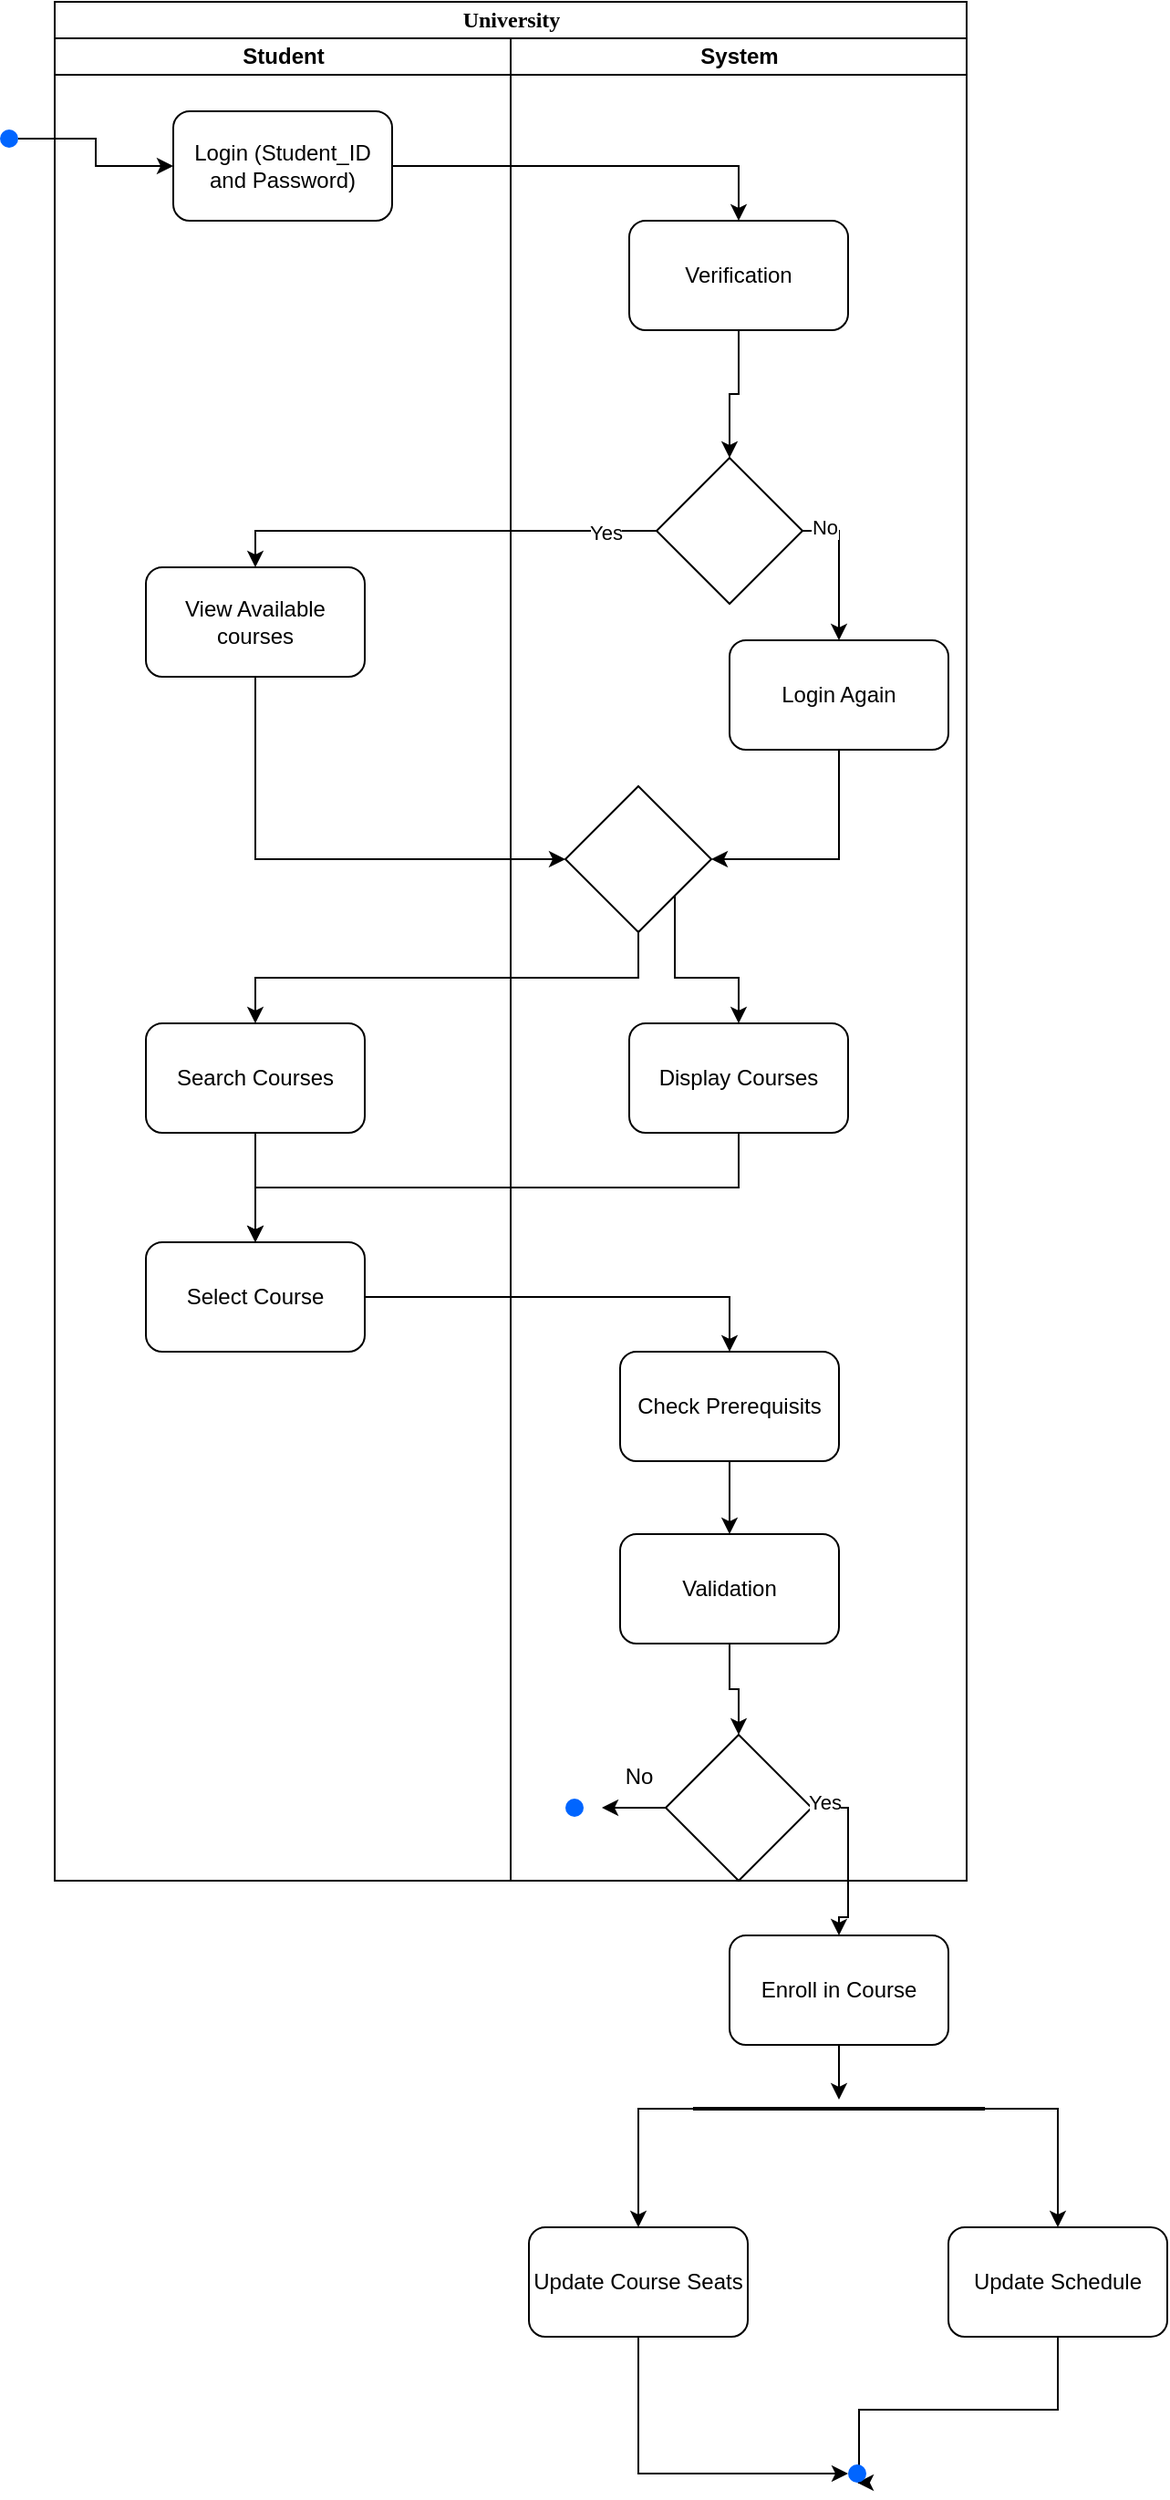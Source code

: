 <mxfile version="24.8.4">
  <diagram name="Page-1" id="0783ab3e-0a74-02c8-0abd-f7b4e66b4bec">
    <mxGraphModel dx="1120" dy="466" grid="1" gridSize="10" guides="1" tooltips="1" connect="1" arrows="1" fold="1" page="1" pageScale="1" pageWidth="850" pageHeight="1100" background="none" math="0" shadow="0">
      <root>
        <mxCell id="0" />
        <mxCell id="1" parent="0" />
        <mxCell id="1c1d494c118603dd-1" value="University" style="swimlane;html=1;childLayout=stackLayout;startSize=20;rounded=0;shadow=0;comic=0;labelBackgroundColor=none;strokeWidth=1;fontFamily=Verdana;fontSize=12;align=center;" parent="1" vertex="1">
          <mxGeometry x="40" y="20" width="500" height="1030" as="geometry" />
        </mxCell>
        <mxCell id="1c1d494c118603dd-2" value="Student" style="swimlane;html=1;startSize=20;" parent="1c1d494c118603dd-1" vertex="1">
          <mxGeometry y="20" width="250" height="1010" as="geometry" />
        </mxCell>
        <mxCell id="XsLnpEFhyd-dqSqakE4T-3" value="Login (Student_ID and Password)" style="rounded=1;whiteSpace=wrap;html=1;" vertex="1" parent="1c1d494c118603dd-2">
          <mxGeometry x="65" y="40" width="120" height="60" as="geometry" />
        </mxCell>
        <mxCell id="XsLnpEFhyd-dqSqakE4T-13" value="View Available courses" style="rounded=1;whiteSpace=wrap;html=1;" vertex="1" parent="1c1d494c118603dd-2">
          <mxGeometry x="50" y="290" width="120" height="60" as="geometry" />
        </mxCell>
        <mxCell id="XsLnpEFhyd-dqSqakE4T-24" style="edgeStyle=orthogonalEdgeStyle;rounded=0;orthogonalLoop=1;jettySize=auto;html=1;exitX=0.5;exitY=1;exitDx=0;exitDy=0;entryX=0.5;entryY=0;entryDx=0;entryDy=0;" edge="1" parent="1c1d494c118603dd-2" source="XsLnpEFhyd-dqSqakE4T-19" target="XsLnpEFhyd-dqSqakE4T-23">
          <mxGeometry relative="1" as="geometry" />
        </mxCell>
        <mxCell id="XsLnpEFhyd-dqSqakE4T-19" value="Search Courses" style="rounded=1;whiteSpace=wrap;html=1;" vertex="1" parent="1c1d494c118603dd-2">
          <mxGeometry x="50" y="540" width="120" height="60" as="geometry" />
        </mxCell>
        <mxCell id="XsLnpEFhyd-dqSqakE4T-23" value="Select Course" style="rounded=1;whiteSpace=wrap;html=1;" vertex="1" parent="1c1d494c118603dd-2">
          <mxGeometry x="50" y="660" width="120" height="60" as="geometry" />
        </mxCell>
        <mxCell id="1c1d494c118603dd-3" value="System" style="swimlane;html=1;startSize=20;" parent="1c1d494c118603dd-1" vertex="1">
          <mxGeometry x="250" y="20" width="250" height="1010" as="geometry" />
        </mxCell>
        <mxCell id="XsLnpEFhyd-dqSqakE4T-8" style="edgeStyle=orthogonalEdgeStyle;rounded=0;orthogonalLoop=1;jettySize=auto;html=1;" edge="1" parent="1c1d494c118603dd-3" source="XsLnpEFhyd-dqSqakE4T-5" target="XsLnpEFhyd-dqSqakE4T-7">
          <mxGeometry relative="1" as="geometry" />
        </mxCell>
        <mxCell id="XsLnpEFhyd-dqSqakE4T-5" value="Verification" style="rounded=1;whiteSpace=wrap;html=1;" vertex="1" parent="1c1d494c118603dd-3">
          <mxGeometry x="65" y="100" width="120" height="60" as="geometry" />
        </mxCell>
        <mxCell id="XsLnpEFhyd-dqSqakE4T-11" style="edgeStyle=orthogonalEdgeStyle;rounded=0;orthogonalLoop=1;jettySize=auto;html=1;exitX=1;exitY=0.5;exitDx=0;exitDy=0;entryX=0.5;entryY=0;entryDx=0;entryDy=0;" edge="1" parent="1c1d494c118603dd-3" source="XsLnpEFhyd-dqSqakE4T-7" target="XsLnpEFhyd-dqSqakE4T-9">
          <mxGeometry relative="1" as="geometry" />
        </mxCell>
        <mxCell id="XsLnpEFhyd-dqSqakE4T-12" value="No" style="edgeLabel;html=1;align=center;verticalAlign=middle;resizable=0;points=[];" vertex="1" connectable="0" parent="XsLnpEFhyd-dqSqakE4T-11">
          <mxGeometry x="-0.7" y="2" relative="1" as="geometry">
            <mxPoint as="offset" />
          </mxGeometry>
        </mxCell>
        <mxCell id="XsLnpEFhyd-dqSqakE4T-7" value="" style="rhombus;whiteSpace=wrap;html=1;" vertex="1" parent="1c1d494c118603dd-3">
          <mxGeometry x="80" y="230" width="80" height="80" as="geometry" />
        </mxCell>
        <mxCell id="XsLnpEFhyd-dqSqakE4T-17" style="edgeStyle=orthogonalEdgeStyle;rounded=0;orthogonalLoop=1;jettySize=auto;html=1;exitX=0.5;exitY=1;exitDx=0;exitDy=0;entryX=1;entryY=0.5;entryDx=0;entryDy=0;" edge="1" parent="1c1d494c118603dd-3" source="XsLnpEFhyd-dqSqakE4T-9" target="XsLnpEFhyd-dqSqakE4T-16">
          <mxGeometry relative="1" as="geometry" />
        </mxCell>
        <mxCell id="XsLnpEFhyd-dqSqakE4T-9" value="Login Again" style="rounded=1;whiteSpace=wrap;html=1;" vertex="1" parent="1c1d494c118603dd-3">
          <mxGeometry x="120" y="330" width="120" height="60" as="geometry" />
        </mxCell>
        <mxCell id="XsLnpEFhyd-dqSqakE4T-22" style="edgeStyle=orthogonalEdgeStyle;rounded=0;orthogonalLoop=1;jettySize=auto;html=1;exitX=1;exitY=1;exitDx=0;exitDy=0;entryX=0.5;entryY=0;entryDx=0;entryDy=0;" edge="1" parent="1c1d494c118603dd-3" source="XsLnpEFhyd-dqSqakE4T-16" target="XsLnpEFhyd-dqSqakE4T-20">
          <mxGeometry relative="1" as="geometry" />
        </mxCell>
        <mxCell id="XsLnpEFhyd-dqSqakE4T-16" value="" style="rhombus;whiteSpace=wrap;html=1;" vertex="1" parent="1c1d494c118603dd-3">
          <mxGeometry x="30" y="410" width="80" height="80" as="geometry" />
        </mxCell>
        <mxCell id="XsLnpEFhyd-dqSqakE4T-20" value="Display Courses" style="rounded=1;whiteSpace=wrap;html=1;" vertex="1" parent="1c1d494c118603dd-3">
          <mxGeometry x="65" y="540" width="120" height="60" as="geometry" />
        </mxCell>
        <mxCell id="XsLnpEFhyd-dqSqakE4T-29" style="edgeStyle=orthogonalEdgeStyle;rounded=0;orthogonalLoop=1;jettySize=auto;html=1;exitX=0.5;exitY=1;exitDx=0;exitDy=0;entryX=0.5;entryY=0;entryDx=0;entryDy=0;" edge="1" parent="1c1d494c118603dd-3" source="XsLnpEFhyd-dqSqakE4T-26" target="XsLnpEFhyd-dqSqakE4T-28">
          <mxGeometry relative="1" as="geometry" />
        </mxCell>
        <mxCell id="XsLnpEFhyd-dqSqakE4T-26" value="Check Prerequisits" style="rounded=1;whiteSpace=wrap;html=1;" vertex="1" parent="1c1d494c118603dd-3">
          <mxGeometry x="60" y="720" width="120" height="60" as="geometry" />
        </mxCell>
        <mxCell id="XsLnpEFhyd-dqSqakE4T-32" style="edgeStyle=orthogonalEdgeStyle;rounded=0;orthogonalLoop=1;jettySize=auto;html=1;exitX=0.5;exitY=1;exitDx=0;exitDy=0;entryX=0.5;entryY=0;entryDx=0;entryDy=0;" edge="1" parent="1c1d494c118603dd-3" source="XsLnpEFhyd-dqSqakE4T-28" target="XsLnpEFhyd-dqSqakE4T-31">
          <mxGeometry relative="1" as="geometry" />
        </mxCell>
        <mxCell id="XsLnpEFhyd-dqSqakE4T-28" value="Validation" style="rounded=1;whiteSpace=wrap;html=1;" vertex="1" parent="1c1d494c118603dd-3">
          <mxGeometry x="60" y="820" width="120" height="60" as="geometry" />
        </mxCell>
        <mxCell id="XsLnpEFhyd-dqSqakE4T-37" style="edgeStyle=orthogonalEdgeStyle;rounded=0;orthogonalLoop=1;jettySize=auto;html=1;exitX=0;exitY=0.5;exitDx=0;exitDy=0;" edge="1" parent="1c1d494c118603dd-3" source="XsLnpEFhyd-dqSqakE4T-31">
          <mxGeometry relative="1" as="geometry">
            <mxPoint x="50" y="970" as="targetPoint" />
          </mxGeometry>
        </mxCell>
        <mxCell id="XsLnpEFhyd-dqSqakE4T-31" value="" style="rhombus;whiteSpace=wrap;html=1;" vertex="1" parent="1c1d494c118603dd-3">
          <mxGeometry x="85" y="930" width="80" height="80" as="geometry" />
        </mxCell>
        <mxCell id="XsLnpEFhyd-dqSqakE4T-36" value="" style="shape=ellipse;fillColor=#0065FF;strokeColor=none;html=1;sketch=0;" vertex="1" parent="1c1d494c118603dd-3">
          <mxGeometry x="30" y="965" width="10" height="10" as="geometry" />
        </mxCell>
        <mxCell id="XsLnpEFhyd-dqSqakE4T-6" style="edgeStyle=orthogonalEdgeStyle;rounded=0;orthogonalLoop=1;jettySize=auto;html=1;entryX=0.5;entryY=0;entryDx=0;entryDy=0;" edge="1" parent="1c1d494c118603dd-1" source="XsLnpEFhyd-dqSqakE4T-3" target="XsLnpEFhyd-dqSqakE4T-5">
          <mxGeometry relative="1" as="geometry" />
        </mxCell>
        <mxCell id="XsLnpEFhyd-dqSqakE4T-14" style="edgeStyle=orthogonalEdgeStyle;rounded=0;orthogonalLoop=1;jettySize=auto;html=1;exitX=0;exitY=0.5;exitDx=0;exitDy=0;entryX=0.5;entryY=0;entryDx=0;entryDy=0;" edge="1" parent="1c1d494c118603dd-1" source="XsLnpEFhyd-dqSqakE4T-7" target="XsLnpEFhyd-dqSqakE4T-13">
          <mxGeometry relative="1" as="geometry" />
        </mxCell>
        <mxCell id="XsLnpEFhyd-dqSqakE4T-15" value="Yes" style="edgeLabel;html=1;align=center;verticalAlign=middle;resizable=0;points=[];" vertex="1" connectable="0" parent="XsLnpEFhyd-dqSqakE4T-14">
          <mxGeometry x="-0.767" y="1" relative="1" as="geometry">
            <mxPoint as="offset" />
          </mxGeometry>
        </mxCell>
        <mxCell id="XsLnpEFhyd-dqSqakE4T-18" style="edgeStyle=orthogonalEdgeStyle;rounded=0;orthogonalLoop=1;jettySize=auto;html=1;exitX=0.5;exitY=1;exitDx=0;exitDy=0;entryX=0;entryY=0.5;entryDx=0;entryDy=0;" edge="1" parent="1c1d494c118603dd-1" source="XsLnpEFhyd-dqSqakE4T-13" target="XsLnpEFhyd-dqSqakE4T-16">
          <mxGeometry relative="1" as="geometry" />
        </mxCell>
        <mxCell id="XsLnpEFhyd-dqSqakE4T-21" style="edgeStyle=orthogonalEdgeStyle;rounded=0;orthogonalLoop=1;jettySize=auto;html=1;exitX=0.5;exitY=1;exitDx=0;exitDy=0;entryX=0.5;entryY=0;entryDx=0;entryDy=0;" edge="1" parent="1c1d494c118603dd-1" source="XsLnpEFhyd-dqSqakE4T-16" target="XsLnpEFhyd-dqSqakE4T-19">
          <mxGeometry relative="1" as="geometry" />
        </mxCell>
        <mxCell id="XsLnpEFhyd-dqSqakE4T-25" style="edgeStyle=orthogonalEdgeStyle;rounded=0;orthogonalLoop=1;jettySize=auto;html=1;exitX=0.5;exitY=1;exitDx=0;exitDy=0;entryX=0.5;entryY=0;entryDx=0;entryDy=0;" edge="1" parent="1c1d494c118603dd-1" source="XsLnpEFhyd-dqSqakE4T-20" target="XsLnpEFhyd-dqSqakE4T-23">
          <mxGeometry relative="1" as="geometry" />
        </mxCell>
        <mxCell id="XsLnpEFhyd-dqSqakE4T-27" style="edgeStyle=orthogonalEdgeStyle;rounded=0;orthogonalLoop=1;jettySize=auto;html=1;exitX=1;exitY=0.5;exitDx=0;exitDy=0;entryX=0.5;entryY=0;entryDx=0;entryDy=0;" edge="1" parent="1c1d494c118603dd-1" source="XsLnpEFhyd-dqSqakE4T-23" target="XsLnpEFhyd-dqSqakE4T-26">
          <mxGeometry relative="1" as="geometry" />
        </mxCell>
        <mxCell id="XsLnpEFhyd-dqSqakE4T-4" style="edgeStyle=orthogonalEdgeStyle;rounded=0;orthogonalLoop=1;jettySize=auto;html=1;entryX=0;entryY=0.5;entryDx=0;entryDy=0;" edge="1" parent="1" source="XsLnpEFhyd-dqSqakE4T-2" target="XsLnpEFhyd-dqSqakE4T-3">
          <mxGeometry relative="1" as="geometry" />
        </mxCell>
        <mxCell id="XsLnpEFhyd-dqSqakE4T-2" value="" style="shape=ellipse;fillColor=#0065FF;strokeColor=none;html=1;sketch=0;" vertex="1" parent="1">
          <mxGeometry x="10" y="90" width="10" height="10" as="geometry" />
        </mxCell>
        <mxCell id="XsLnpEFhyd-dqSqakE4T-44" style="edgeStyle=orthogonalEdgeStyle;rounded=0;orthogonalLoop=1;jettySize=auto;html=1;exitX=0.5;exitY=1;exitDx=0;exitDy=0;" edge="1" parent="1" source="XsLnpEFhyd-dqSqakE4T-33" target="XsLnpEFhyd-dqSqakE4T-43">
          <mxGeometry relative="1" as="geometry" />
        </mxCell>
        <mxCell id="XsLnpEFhyd-dqSqakE4T-33" value="Enroll in Course" style="rounded=1;whiteSpace=wrap;html=1;" vertex="1" parent="1">
          <mxGeometry x="410" y="1080" width="120" height="60" as="geometry" />
        </mxCell>
        <mxCell id="XsLnpEFhyd-dqSqakE4T-34" style="edgeStyle=orthogonalEdgeStyle;rounded=0;orthogonalLoop=1;jettySize=auto;html=1;exitX=1;exitY=0.5;exitDx=0;exitDy=0;entryX=0.5;entryY=0;entryDx=0;entryDy=0;" edge="1" parent="1" source="XsLnpEFhyd-dqSqakE4T-31" target="XsLnpEFhyd-dqSqakE4T-33">
          <mxGeometry relative="1" as="geometry" />
        </mxCell>
        <mxCell id="XsLnpEFhyd-dqSqakE4T-39" value="Yes" style="edgeLabel;html=1;align=center;verticalAlign=middle;resizable=0;points=[];" vertex="1" connectable="0" parent="XsLnpEFhyd-dqSqakE4T-34">
          <mxGeometry x="-0.853" y="3" relative="1" as="geometry">
            <mxPoint as="offset" />
          </mxGeometry>
        </mxCell>
        <mxCell id="XsLnpEFhyd-dqSqakE4T-38" value="No" style="text;html=1;align=center;verticalAlign=middle;resizable=0;points=[];autosize=1;strokeColor=none;fillColor=none;" vertex="1" parent="1">
          <mxGeometry x="340" y="978" width="40" height="30" as="geometry" />
        </mxCell>
        <mxCell id="XsLnpEFhyd-dqSqakE4T-47" style="edgeStyle=orthogonalEdgeStyle;rounded=0;orthogonalLoop=1;jettySize=auto;html=1;exitX=0;exitY=0.5;exitDx=0;exitDy=0;exitPerimeter=0;entryX=0.5;entryY=0;entryDx=0;entryDy=0;" edge="1" parent="1" source="XsLnpEFhyd-dqSqakE4T-43" target="XsLnpEFhyd-dqSqakE4T-45">
          <mxGeometry relative="1" as="geometry" />
        </mxCell>
        <mxCell id="XsLnpEFhyd-dqSqakE4T-48" style="edgeStyle=orthogonalEdgeStyle;rounded=0;orthogonalLoop=1;jettySize=auto;html=1;exitX=1;exitY=0.5;exitDx=0;exitDy=0;exitPerimeter=0;" edge="1" parent="1" source="XsLnpEFhyd-dqSqakE4T-43" target="XsLnpEFhyd-dqSqakE4T-46">
          <mxGeometry relative="1" as="geometry" />
        </mxCell>
        <mxCell id="XsLnpEFhyd-dqSqakE4T-43" value="" style="line;strokeWidth=2;html=1;" vertex="1" parent="1">
          <mxGeometry x="390" y="1170" width="160" height="10" as="geometry" />
        </mxCell>
        <mxCell id="XsLnpEFhyd-dqSqakE4T-50" style="edgeStyle=orthogonalEdgeStyle;rounded=0;orthogonalLoop=1;jettySize=auto;html=1;exitX=0.5;exitY=1;exitDx=0;exitDy=0;entryX=0;entryY=0.5;entryDx=0;entryDy=0;" edge="1" parent="1" source="XsLnpEFhyd-dqSqakE4T-45" target="XsLnpEFhyd-dqSqakE4T-49">
          <mxGeometry relative="1" as="geometry" />
        </mxCell>
        <mxCell id="XsLnpEFhyd-dqSqakE4T-45" value="Update Course Seats" style="rounded=1;whiteSpace=wrap;html=1;" vertex="1" parent="1">
          <mxGeometry x="300" y="1240" width="120" height="60" as="geometry" />
        </mxCell>
        <mxCell id="XsLnpEFhyd-dqSqakE4T-51" style="edgeStyle=orthogonalEdgeStyle;rounded=0;orthogonalLoop=1;jettySize=auto;html=1;exitX=0.5;exitY=1;exitDx=0;exitDy=0;" edge="1" parent="1" source="XsLnpEFhyd-dqSqakE4T-46">
          <mxGeometry relative="1" as="geometry">
            <mxPoint x="480" y="1380" as="targetPoint" />
            <Array as="points">
              <mxPoint x="590" y="1340" />
              <mxPoint x="481" y="1340" />
            </Array>
          </mxGeometry>
        </mxCell>
        <mxCell id="XsLnpEFhyd-dqSqakE4T-46" value="Update Schedule" style="rounded=1;whiteSpace=wrap;html=1;" vertex="1" parent="1">
          <mxGeometry x="530" y="1240" width="120" height="60" as="geometry" />
        </mxCell>
        <mxCell id="XsLnpEFhyd-dqSqakE4T-49" value="" style="shape=ellipse;fillColor=#0065FF;strokeColor=none;html=1;sketch=0;" vertex="1" parent="1">
          <mxGeometry x="475" y="1370" width="10" height="10" as="geometry" />
        </mxCell>
      </root>
    </mxGraphModel>
  </diagram>
</mxfile>
